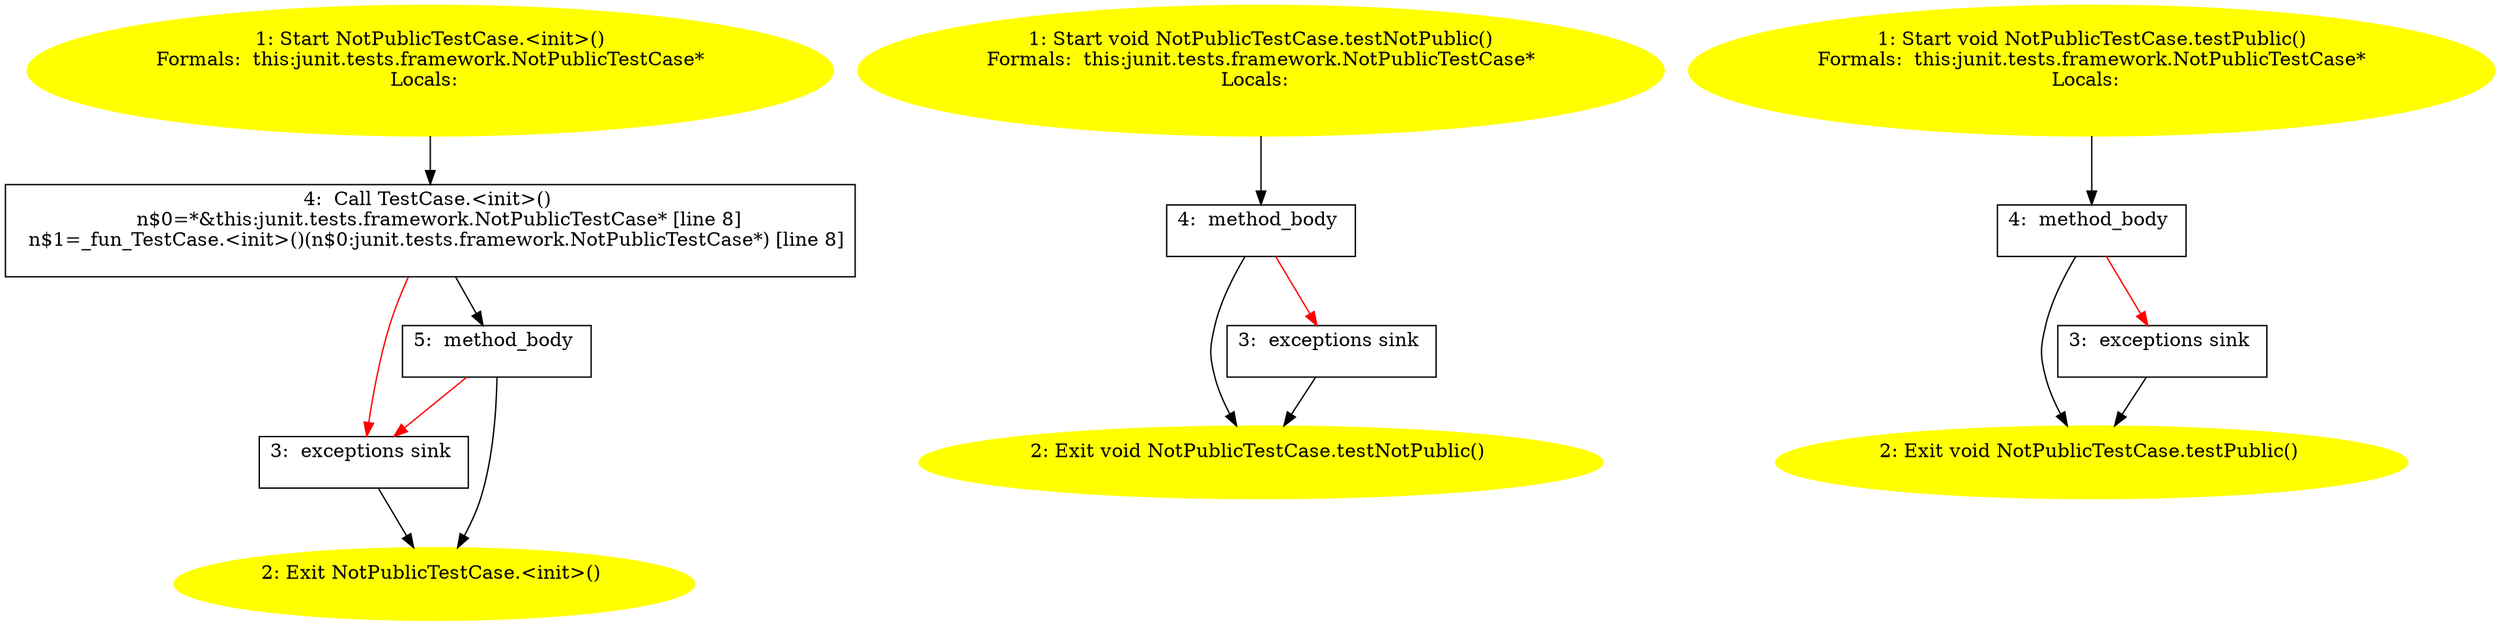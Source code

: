 /* @generated */
digraph cfg {
"junit.tests.framework.NotPublicTestCase.<init>().dfcb0da3fb7c3108e42b738924b16ade_1" [label="1: Start NotPublicTestCase.<init>()\nFormals:  this:junit.tests.framework.NotPublicTestCase*\nLocals:  \n  " color=yellow style=filled]
	

	 "junit.tests.framework.NotPublicTestCase.<init>().dfcb0da3fb7c3108e42b738924b16ade_1" -> "junit.tests.framework.NotPublicTestCase.<init>().dfcb0da3fb7c3108e42b738924b16ade_4" ;
"junit.tests.framework.NotPublicTestCase.<init>().dfcb0da3fb7c3108e42b738924b16ade_2" [label="2: Exit NotPublicTestCase.<init>() \n  " color=yellow style=filled]
	

"junit.tests.framework.NotPublicTestCase.<init>().dfcb0da3fb7c3108e42b738924b16ade_3" [label="3:  exceptions sink \n  " shape="box"]
	

	 "junit.tests.framework.NotPublicTestCase.<init>().dfcb0da3fb7c3108e42b738924b16ade_3" -> "junit.tests.framework.NotPublicTestCase.<init>().dfcb0da3fb7c3108e42b738924b16ade_2" ;
"junit.tests.framework.NotPublicTestCase.<init>().dfcb0da3fb7c3108e42b738924b16ade_4" [label="4:  Call TestCase.<init>() \n   n$0=*&this:junit.tests.framework.NotPublicTestCase* [line 8]\n  n$1=_fun_TestCase.<init>()(n$0:junit.tests.framework.NotPublicTestCase*) [line 8]\n " shape="box"]
	

	 "junit.tests.framework.NotPublicTestCase.<init>().dfcb0da3fb7c3108e42b738924b16ade_4" -> "junit.tests.framework.NotPublicTestCase.<init>().dfcb0da3fb7c3108e42b738924b16ade_5" ;
	 "junit.tests.framework.NotPublicTestCase.<init>().dfcb0da3fb7c3108e42b738924b16ade_4" -> "junit.tests.framework.NotPublicTestCase.<init>().dfcb0da3fb7c3108e42b738924b16ade_3" [color="red" ];
"junit.tests.framework.NotPublicTestCase.<init>().dfcb0da3fb7c3108e42b738924b16ade_5" [label="5:  method_body \n  " shape="box"]
	

	 "junit.tests.framework.NotPublicTestCase.<init>().dfcb0da3fb7c3108e42b738924b16ade_5" -> "junit.tests.framework.NotPublicTestCase.<init>().dfcb0da3fb7c3108e42b738924b16ade_2" ;
	 "junit.tests.framework.NotPublicTestCase.<init>().dfcb0da3fb7c3108e42b738924b16ade_5" -> "junit.tests.framework.NotPublicTestCase.<init>().dfcb0da3fb7c3108e42b738924b16ade_3" [color="red" ];
"junit.tests.framework.NotPublicTestCase.testNotPublic():void.a8270e32769215eafd99b7dbcc3215f7_1" [label="1: Start void NotPublicTestCase.testNotPublic()\nFormals:  this:junit.tests.framework.NotPublicTestCase*\nLocals:  \n  " color=yellow style=filled]
	

	 "junit.tests.framework.NotPublicTestCase.testNotPublic():void.a8270e32769215eafd99b7dbcc3215f7_1" -> "junit.tests.framework.NotPublicTestCase.testNotPublic():void.a8270e32769215eafd99b7dbcc3215f7_4" ;
"junit.tests.framework.NotPublicTestCase.testNotPublic():void.a8270e32769215eafd99b7dbcc3215f7_2" [label="2: Exit void NotPublicTestCase.testNotPublic() \n  " color=yellow style=filled]
	

"junit.tests.framework.NotPublicTestCase.testNotPublic():void.a8270e32769215eafd99b7dbcc3215f7_3" [label="3:  exceptions sink \n  " shape="box"]
	

	 "junit.tests.framework.NotPublicTestCase.testNotPublic():void.a8270e32769215eafd99b7dbcc3215f7_3" -> "junit.tests.framework.NotPublicTestCase.testNotPublic():void.a8270e32769215eafd99b7dbcc3215f7_2" ;
"junit.tests.framework.NotPublicTestCase.testNotPublic():void.a8270e32769215eafd99b7dbcc3215f7_4" [label="4:  method_body \n  " shape="box"]
	

	 "junit.tests.framework.NotPublicTestCase.testNotPublic():void.a8270e32769215eafd99b7dbcc3215f7_4" -> "junit.tests.framework.NotPublicTestCase.testNotPublic():void.a8270e32769215eafd99b7dbcc3215f7_2" ;
	 "junit.tests.framework.NotPublicTestCase.testNotPublic():void.a8270e32769215eafd99b7dbcc3215f7_4" -> "junit.tests.framework.NotPublicTestCase.testNotPublic():void.a8270e32769215eafd99b7dbcc3215f7_3" [color="red" ];
"junit.tests.framework.NotPublicTestCase.testPublic():void.e56e2becf338b677a981ef1c7ef26f5b_1" [label="1: Start void NotPublicTestCase.testPublic()\nFormals:  this:junit.tests.framework.NotPublicTestCase*\nLocals:  \n  " color=yellow style=filled]
	

	 "junit.tests.framework.NotPublicTestCase.testPublic():void.e56e2becf338b677a981ef1c7ef26f5b_1" -> "junit.tests.framework.NotPublicTestCase.testPublic():void.e56e2becf338b677a981ef1c7ef26f5b_4" ;
"junit.tests.framework.NotPublicTestCase.testPublic():void.e56e2becf338b677a981ef1c7ef26f5b_2" [label="2: Exit void NotPublicTestCase.testPublic() \n  " color=yellow style=filled]
	

"junit.tests.framework.NotPublicTestCase.testPublic():void.e56e2becf338b677a981ef1c7ef26f5b_3" [label="3:  exceptions sink \n  " shape="box"]
	

	 "junit.tests.framework.NotPublicTestCase.testPublic():void.e56e2becf338b677a981ef1c7ef26f5b_3" -> "junit.tests.framework.NotPublicTestCase.testPublic():void.e56e2becf338b677a981ef1c7ef26f5b_2" ;
"junit.tests.framework.NotPublicTestCase.testPublic():void.e56e2becf338b677a981ef1c7ef26f5b_4" [label="4:  method_body \n  " shape="box"]
	

	 "junit.tests.framework.NotPublicTestCase.testPublic():void.e56e2becf338b677a981ef1c7ef26f5b_4" -> "junit.tests.framework.NotPublicTestCase.testPublic():void.e56e2becf338b677a981ef1c7ef26f5b_2" ;
	 "junit.tests.framework.NotPublicTestCase.testPublic():void.e56e2becf338b677a981ef1c7ef26f5b_4" -> "junit.tests.framework.NotPublicTestCase.testPublic():void.e56e2becf338b677a981ef1c7ef26f5b_3" [color="red" ];
}
